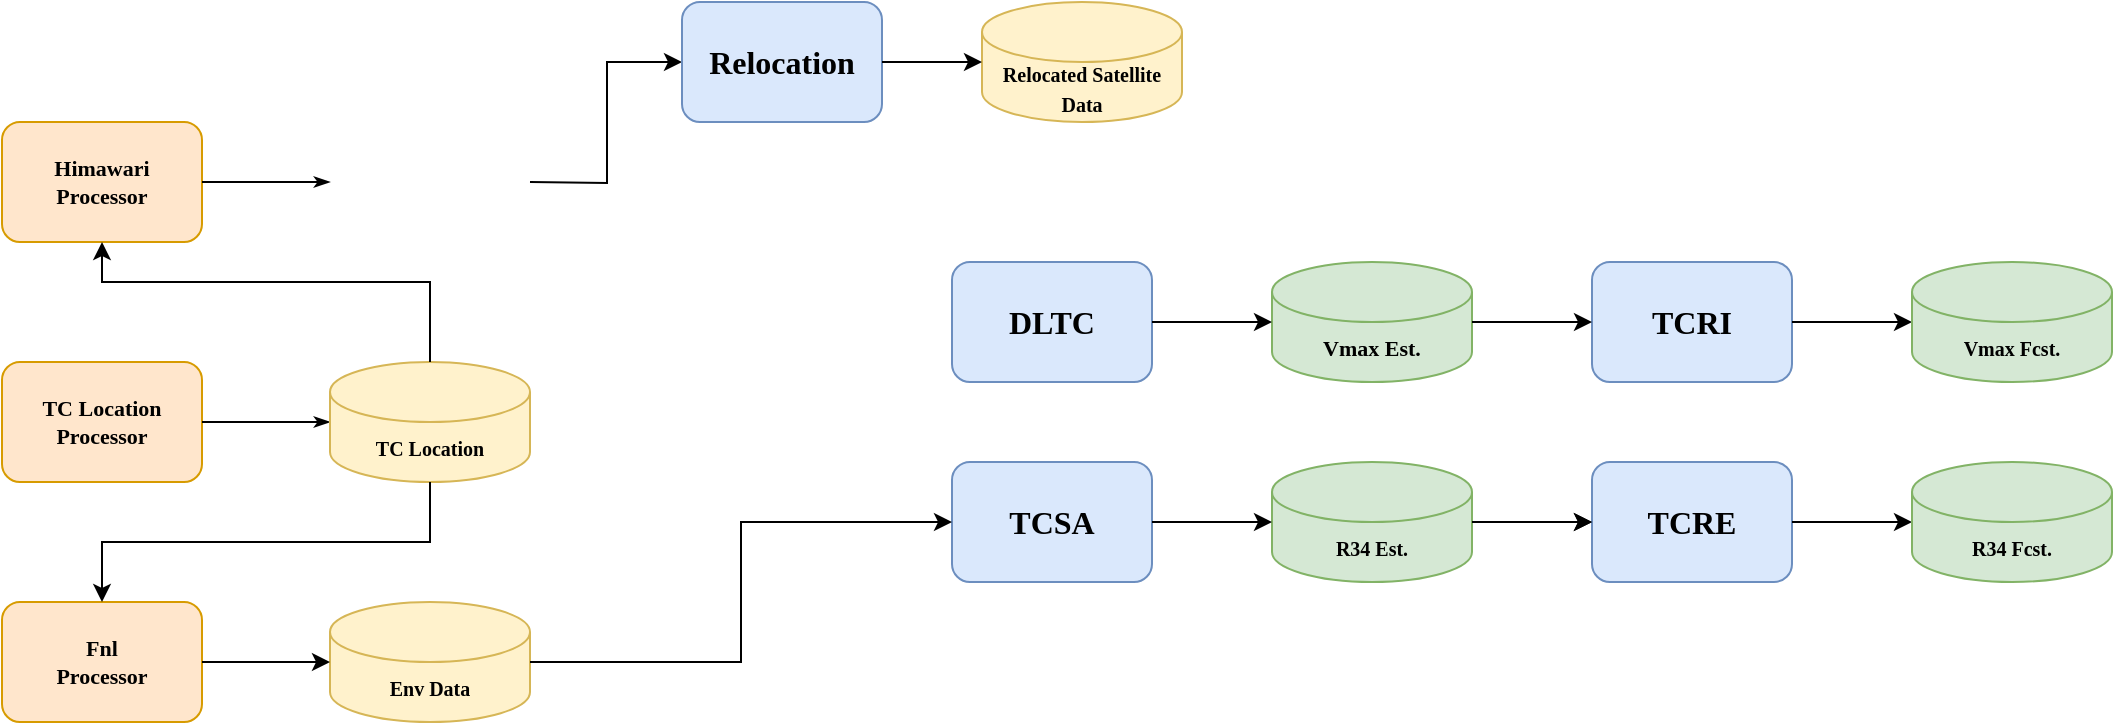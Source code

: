 <mxfile version="22.1.21" type="device">
  <diagram name="Page-1" id="74e2e168-ea6b-b213-b513-2b3c1d86103e">
    <mxGraphModel dx="1322" dy="770" grid="1" gridSize="10" guides="1" tooltips="1" connect="1" arrows="1" fold="1" page="1" pageScale="1" pageWidth="1100" pageHeight="850" background="none" math="0" shadow="0">
      <root>
        <mxCell id="0" />
        <mxCell id="1" parent="0" />
        <mxCell id="xviSgolfPBOpMJryr8qm-25" value="TC Location &lt;br style=&quot;font-size: 11px;&quot;&gt;Processor" style="rounded=1;whiteSpace=wrap;html=1;shadow=0;labelBackgroundColor=none;strokeWidth=1;fontFamily=Verdana;fontSize=11;align=center;strokeColor=#d79b00;fillColor=#ffe6cc;fontStyle=1" vertex="1" parent="1">
          <mxGeometry x="30" y="630" width="100" height="60" as="geometry" />
        </mxCell>
        <mxCell id="xviSgolfPBOpMJryr8qm-26" value="Himawari &lt;br style=&quot;font-size: 11px;&quot;&gt;Processor" style="rounded=1;whiteSpace=wrap;html=1;shadow=0;labelBackgroundColor=none;strokeWidth=1;fontFamily=Verdana;fontSize=11;align=center;strokeColor=#d79b00;fillColor=#ffe6cc;fontStyle=1" vertex="1" parent="1">
          <mxGeometry x="30" y="510" width="100" height="60" as="geometry" />
        </mxCell>
        <mxCell id="xviSgolfPBOpMJryr8qm-27" value="Fnl &lt;br style=&quot;font-size: 11px;&quot;&gt;Processor" style="rounded=1;whiteSpace=wrap;html=1;shadow=0;labelBackgroundColor=none;strokeWidth=1;fontFamily=Verdana;fontSize=11;align=center;strokeColor=#d79b00;fillColor=#ffe6cc;fontStyle=1" vertex="1" parent="1">
          <mxGeometry x="30" y="750" width="100" height="60" as="geometry" />
        </mxCell>
        <mxCell id="xviSgolfPBOpMJryr8qm-28" style="edgeStyle=orthogonalEdgeStyle;rounded=1;html=1;labelBackgroundColor=none;startArrow=none;startFill=0;startSize=5;endArrow=classicThin;endFill=1;endSize=5;jettySize=auto;orthogonalLoop=1;strokeWidth=1;fontFamily=Verdana;fontSize=8;entryX=0;entryY=0.5;entryDx=0;entryDy=0;entryPerimeter=0;strokeColor=default;" edge="1" parent="1" source="xviSgolfPBOpMJryr8qm-25" target="xviSgolfPBOpMJryr8qm-30">
          <mxGeometry relative="1" as="geometry">
            <mxPoint x="194" y="525" as="targetPoint" />
          </mxGeometry>
        </mxCell>
        <mxCell id="xviSgolfPBOpMJryr8qm-29" style="edgeStyle=orthogonalEdgeStyle;rounded=1;html=1;labelBackgroundColor=none;startArrow=none;startFill=0;startSize=5;endArrow=classicThin;endFill=1;endSize=5;jettySize=auto;orthogonalLoop=1;strokeWidth=1;fontFamily=Verdana;fontSize=8;entryX=0;entryY=0.5;entryDx=0;entryDy=0;entryPerimeter=0;strokeColor=default;" edge="1" parent="1" source="xviSgolfPBOpMJryr8qm-26">
          <mxGeometry relative="1" as="geometry">
            <mxPoint x="194" y="540" as="targetPoint" />
          </mxGeometry>
        </mxCell>
        <mxCell id="xviSgolfPBOpMJryr8qm-30" value="&lt;font style=&quot;font-size: 10px;&quot; face=&quot;Verdana&quot;&gt;TC Location&lt;/font&gt;" style="shape=cylinder3;whiteSpace=wrap;html=1;boundedLbl=1;backgroundOutline=1;size=15;strokeColor=#d6b656;fillColor=#fff2cc;fontStyle=1" vertex="1" parent="1">
          <mxGeometry x="194" y="630" width="100" height="60" as="geometry" />
        </mxCell>
        <mxCell id="xviSgolfPBOpMJryr8qm-32" value="&lt;font style=&quot;font-size: 10px;&quot; face=&quot;Verdana&quot;&gt;Env Data&lt;/font&gt;" style="shape=cylinder3;whiteSpace=wrap;html=1;boundedLbl=1;backgroundOutline=1;size=15;strokeColor=#d6b656;fillColor=#fff2cc;fontStyle=1" vertex="1" parent="1">
          <mxGeometry x="194" y="750" width="100" height="60" as="geometry" />
        </mxCell>
        <mxCell id="xviSgolfPBOpMJryr8qm-36" value="DLTC" style="rounded=1;whiteSpace=wrap;html=1;shadow=0;labelBackgroundColor=none;strokeWidth=1;fontFamily=Verdana;fontSize=16;align=center;strokeColor=#6c8ebf;fillColor=#dae8fc;fontStyle=1" vertex="1" parent="1">
          <mxGeometry x="505" y="580" width="100" height="60" as="geometry" />
        </mxCell>
        <mxCell id="xviSgolfPBOpMJryr8qm-37" value="TCSA" style="rounded=1;whiteSpace=wrap;html=1;shadow=0;labelBackgroundColor=none;strokeWidth=1;fontFamily=Verdana;fontSize=16;align=center;strokeColor=#6c8ebf;fillColor=#dae8fc;fontStyle=1" vertex="1" parent="1">
          <mxGeometry x="505" y="680" width="100" height="60" as="geometry" />
        </mxCell>
        <mxCell id="xviSgolfPBOpMJryr8qm-38" value="&lt;font style=&quot;font-size: 11px;&quot; face=&quot;Verdana&quot;&gt;Vmax Est.&lt;/font&gt;" style="shape=cylinder3;whiteSpace=wrap;html=1;boundedLbl=1;backgroundOutline=1;size=15;strokeColor=#82b366;fontStyle=1;fillColor=#d5e8d4;" vertex="1" parent="1">
          <mxGeometry x="665" y="580" width="100" height="60" as="geometry" />
        </mxCell>
        <mxCell id="xviSgolfPBOpMJryr8qm-39" value="&lt;font style=&quot;font-size: 10px;&quot; face=&quot;Verdana&quot;&gt;R34 Est.&lt;/font&gt;" style="shape=cylinder3;whiteSpace=wrap;html=1;boundedLbl=1;backgroundOutline=1;size=15;strokeColor=#82b366;fontStyle=1;fillColor=#d5e8d4;" vertex="1" parent="1">
          <mxGeometry x="665" y="680" width="100" height="60" as="geometry" />
        </mxCell>
        <mxCell id="xviSgolfPBOpMJryr8qm-40" value="TCRE" style="rounded=1;whiteSpace=wrap;html=1;shadow=0;labelBackgroundColor=none;strokeWidth=1;fontFamily=Verdana;fontSize=16;align=center;strokeColor=#6c8ebf;fillColor=#dae8fc;fontStyle=1" vertex="1" parent="1">
          <mxGeometry x="825" y="680" width="100" height="60" as="geometry" />
        </mxCell>
        <mxCell id="xviSgolfPBOpMJryr8qm-41" value="TCRI" style="rounded=1;whiteSpace=wrap;html=1;shadow=0;labelBackgroundColor=none;strokeWidth=1;fontFamily=Verdana;fontSize=16;align=center;strokeColor=#6c8ebf;fillColor=#dae8fc;fontStyle=1" vertex="1" parent="1">
          <mxGeometry x="825" y="580" width="100" height="60" as="geometry" />
        </mxCell>
        <mxCell id="xviSgolfPBOpMJryr8qm-42" style="edgeStyle=orthogonalEdgeStyle;rounded=0;orthogonalLoop=1;jettySize=auto;html=1;entryX=0.5;entryY=1;entryDx=0;entryDy=0;strokeColor=default;" edge="1" parent="1" source="xviSgolfPBOpMJryr8qm-30" target="xviSgolfPBOpMJryr8qm-26">
          <mxGeometry relative="1" as="geometry">
            <Array as="points">
              <mxPoint x="244" y="590" />
              <mxPoint x="80" y="590" />
            </Array>
          </mxGeometry>
        </mxCell>
        <mxCell id="xviSgolfPBOpMJryr8qm-43" style="edgeStyle=orthogonalEdgeStyle;rounded=0;orthogonalLoop=1;jettySize=auto;html=1;entryX=0.5;entryY=0;entryDx=0;entryDy=0;exitX=0.5;exitY=1;exitDx=0;exitDy=0;exitPerimeter=0;strokeColor=default;" edge="1" parent="1" source="xviSgolfPBOpMJryr8qm-30" target="xviSgolfPBOpMJryr8qm-27">
          <mxGeometry relative="1" as="geometry" />
        </mxCell>
        <mxCell id="xviSgolfPBOpMJryr8qm-44" style="edgeStyle=orthogonalEdgeStyle;rounded=0;orthogonalLoop=1;jettySize=auto;html=1;entryX=0;entryY=0.5;entryDx=0;entryDy=0;entryPerimeter=0;strokeColor=default;" edge="1" parent="1" source="xviSgolfPBOpMJryr8qm-27" target="xviSgolfPBOpMJryr8qm-32">
          <mxGeometry relative="1" as="geometry" />
        </mxCell>
        <mxCell id="xviSgolfPBOpMJryr8qm-46" style="edgeStyle=orthogonalEdgeStyle;rounded=0;orthogonalLoop=1;jettySize=auto;html=1;entryX=0;entryY=0.5;entryDx=0;entryDy=0;strokeColor=default;" edge="1" parent="1" source="xviSgolfPBOpMJryr8qm-32" target="xviSgolfPBOpMJryr8qm-37">
          <mxGeometry relative="1" as="geometry" />
        </mxCell>
        <mxCell id="xviSgolfPBOpMJryr8qm-47" style="edgeStyle=orthogonalEdgeStyle;rounded=0;orthogonalLoop=1;jettySize=auto;html=1;entryX=0;entryY=0.5;entryDx=0;entryDy=0;entryPerimeter=0;strokeColor=default;" edge="1" parent="1" source="xviSgolfPBOpMJryr8qm-36" target="xviSgolfPBOpMJryr8qm-38">
          <mxGeometry relative="1" as="geometry" />
        </mxCell>
        <mxCell id="xviSgolfPBOpMJryr8qm-48" value="" style="edgeStyle=orthogonalEdgeStyle;rounded=0;orthogonalLoop=1;jettySize=auto;html=1;strokeColor=default;" edge="1" parent="1" source="xviSgolfPBOpMJryr8qm-37" target="xviSgolfPBOpMJryr8qm-39">
          <mxGeometry relative="1" as="geometry" />
        </mxCell>
        <mxCell id="xviSgolfPBOpMJryr8qm-51" style="edgeStyle=orthogonalEdgeStyle;rounded=0;orthogonalLoop=1;jettySize=auto;html=1;entryX=0;entryY=0.5;entryDx=0;entryDy=0;strokeColor=default;exitX=1;exitY=0.5;exitDx=0;exitDy=0;exitPerimeter=0;" edge="1" parent="1" source="xviSgolfPBOpMJryr8qm-38" target="xviSgolfPBOpMJryr8qm-41">
          <mxGeometry relative="1" as="geometry">
            <Array as="points">
              <mxPoint x="787" y="610" />
              <mxPoint x="787" y="610" />
            </Array>
          </mxGeometry>
        </mxCell>
        <mxCell id="xviSgolfPBOpMJryr8qm-52" style="edgeStyle=orthogonalEdgeStyle;rounded=0;orthogonalLoop=1;jettySize=auto;html=1;entryX=0;entryY=0.5;entryDx=0;entryDy=0;strokeColor=default;" edge="1" parent="1" source="xviSgolfPBOpMJryr8qm-39" target="xviSgolfPBOpMJryr8qm-40">
          <mxGeometry relative="1" as="geometry" />
        </mxCell>
        <mxCell id="xviSgolfPBOpMJryr8qm-54" style="edgeStyle=orthogonalEdgeStyle;rounded=0;orthogonalLoop=1;jettySize=auto;html=1;entryX=0;entryY=0.5;entryDx=0;entryDy=0;entryPerimeter=0;strokeColor=default;" edge="1" parent="1" source="xviSgolfPBOpMJryr8qm-40" target="xviSgolfPBOpMJryr8qm-59">
          <mxGeometry relative="1" as="geometry" />
        </mxCell>
        <mxCell id="xviSgolfPBOpMJryr8qm-55" style="edgeStyle=orthogonalEdgeStyle;rounded=0;orthogonalLoop=1;jettySize=auto;html=1;entryX=0;entryY=0.5;entryDx=0;entryDy=0;entryPerimeter=0;strokeColor=default;" edge="1" parent="1" source="xviSgolfPBOpMJryr8qm-41" target="xviSgolfPBOpMJryr8qm-58">
          <mxGeometry relative="1" as="geometry" />
        </mxCell>
        <mxCell id="xviSgolfPBOpMJryr8qm-56" style="edgeStyle=orthogonalEdgeStyle;rounded=0;orthogonalLoop=1;jettySize=auto;html=1;entryX=0;entryY=0.5;entryDx=0;entryDy=0;" edge="1" parent="1" target="xviSgolfPBOpMJryr8qm-60">
          <mxGeometry relative="1" as="geometry">
            <mxPoint x="294" y="540" as="sourcePoint" />
          </mxGeometry>
        </mxCell>
        <mxCell id="xviSgolfPBOpMJryr8qm-57" value="" style="edgeStyle=orthogonalEdgeStyle;rounded=0;orthogonalLoop=1;jettySize=auto;html=1;" edge="1" parent="1" source="xviSgolfPBOpMJryr8qm-39" target="xviSgolfPBOpMJryr8qm-40">
          <mxGeometry relative="1" as="geometry" />
        </mxCell>
        <mxCell id="xviSgolfPBOpMJryr8qm-58" value="&lt;font face=&quot;Verdana&quot;&gt;&lt;span style=&quot;font-size: 10px;&quot;&gt;Vmax Fcst.&lt;/span&gt;&lt;/font&gt;" style="shape=cylinder3;whiteSpace=wrap;html=1;boundedLbl=1;backgroundOutline=1;size=15;strokeColor=#82b366;fontStyle=1;fillColor=#d5e8d4;" vertex="1" parent="1">
          <mxGeometry x="985" y="580" width="100" height="60" as="geometry" />
        </mxCell>
        <mxCell id="xviSgolfPBOpMJryr8qm-59" value="&lt;font style=&quot;font-size: 10px;&quot; face=&quot;Verdana&quot;&gt;R34 Fcst.&lt;/font&gt;" style="shape=cylinder3;whiteSpace=wrap;html=1;boundedLbl=1;backgroundOutline=1;size=15;strokeColor=#82b366;fontStyle=1;fillColor=#d5e8d4;" vertex="1" parent="1">
          <mxGeometry x="985" y="680" width="100" height="60" as="geometry" />
        </mxCell>
        <mxCell id="xviSgolfPBOpMJryr8qm-60" value="Relocation" style="rounded=1;whiteSpace=wrap;html=1;shadow=0;labelBackgroundColor=none;strokeWidth=1;fontFamily=Verdana;fontSize=16;align=center;strokeColor=#6c8ebf;fillColor=#dae8fc;fontStyle=1" vertex="1" parent="1">
          <mxGeometry x="370" y="450" width="100" height="60" as="geometry" />
        </mxCell>
        <mxCell id="xviSgolfPBOpMJryr8qm-61" value="&lt;font size=&quot;1&quot; face=&quot;Verdana&quot;&gt;Relocated Satellite Data&lt;/font&gt;" style="shape=cylinder3;whiteSpace=wrap;html=1;boundedLbl=1;backgroundOutline=1;size=15;strokeColor=#d6b656;fillColor=#fff2cc;fontStyle=1" vertex="1" parent="1">
          <mxGeometry x="520" y="450" width="100" height="60" as="geometry" />
        </mxCell>
        <mxCell id="xviSgolfPBOpMJryr8qm-62" style="edgeStyle=orthogonalEdgeStyle;rounded=0;orthogonalLoop=1;jettySize=auto;html=1;entryX=0;entryY=0.5;entryDx=0;entryDy=0;entryPerimeter=0;" edge="1" parent="1" source="xviSgolfPBOpMJryr8qm-60" target="xviSgolfPBOpMJryr8qm-61">
          <mxGeometry relative="1" as="geometry" />
        </mxCell>
      </root>
    </mxGraphModel>
  </diagram>
</mxfile>
